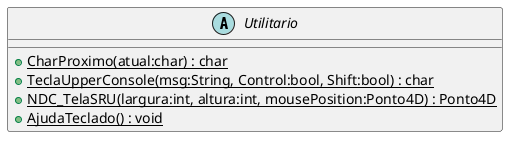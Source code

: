 @startuml
abstract class Utilitario {
    + {static} CharProximo(atual:char) : char
    + {static} TeclaUpperConsole(msg:String, Control:bool, Shift:bool) : char
    + {static} NDC_TelaSRU(largura:int, altura:int, mousePosition:Ponto4D) : Ponto4D
    + {static} AjudaTeclado() : void
}
@enduml
